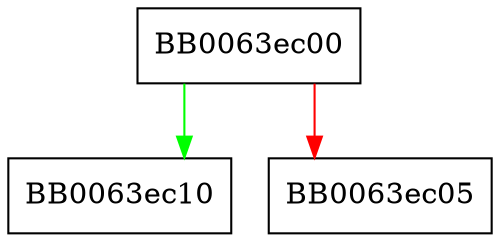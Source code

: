 digraph ossl_rsa_pss_params_30_saltlen {
  node [shape="box"];
  graph [splines=ortho];
  BB0063ec00 -> BB0063ec10 [color="green"];
  BB0063ec00 -> BB0063ec05 [color="red"];
}